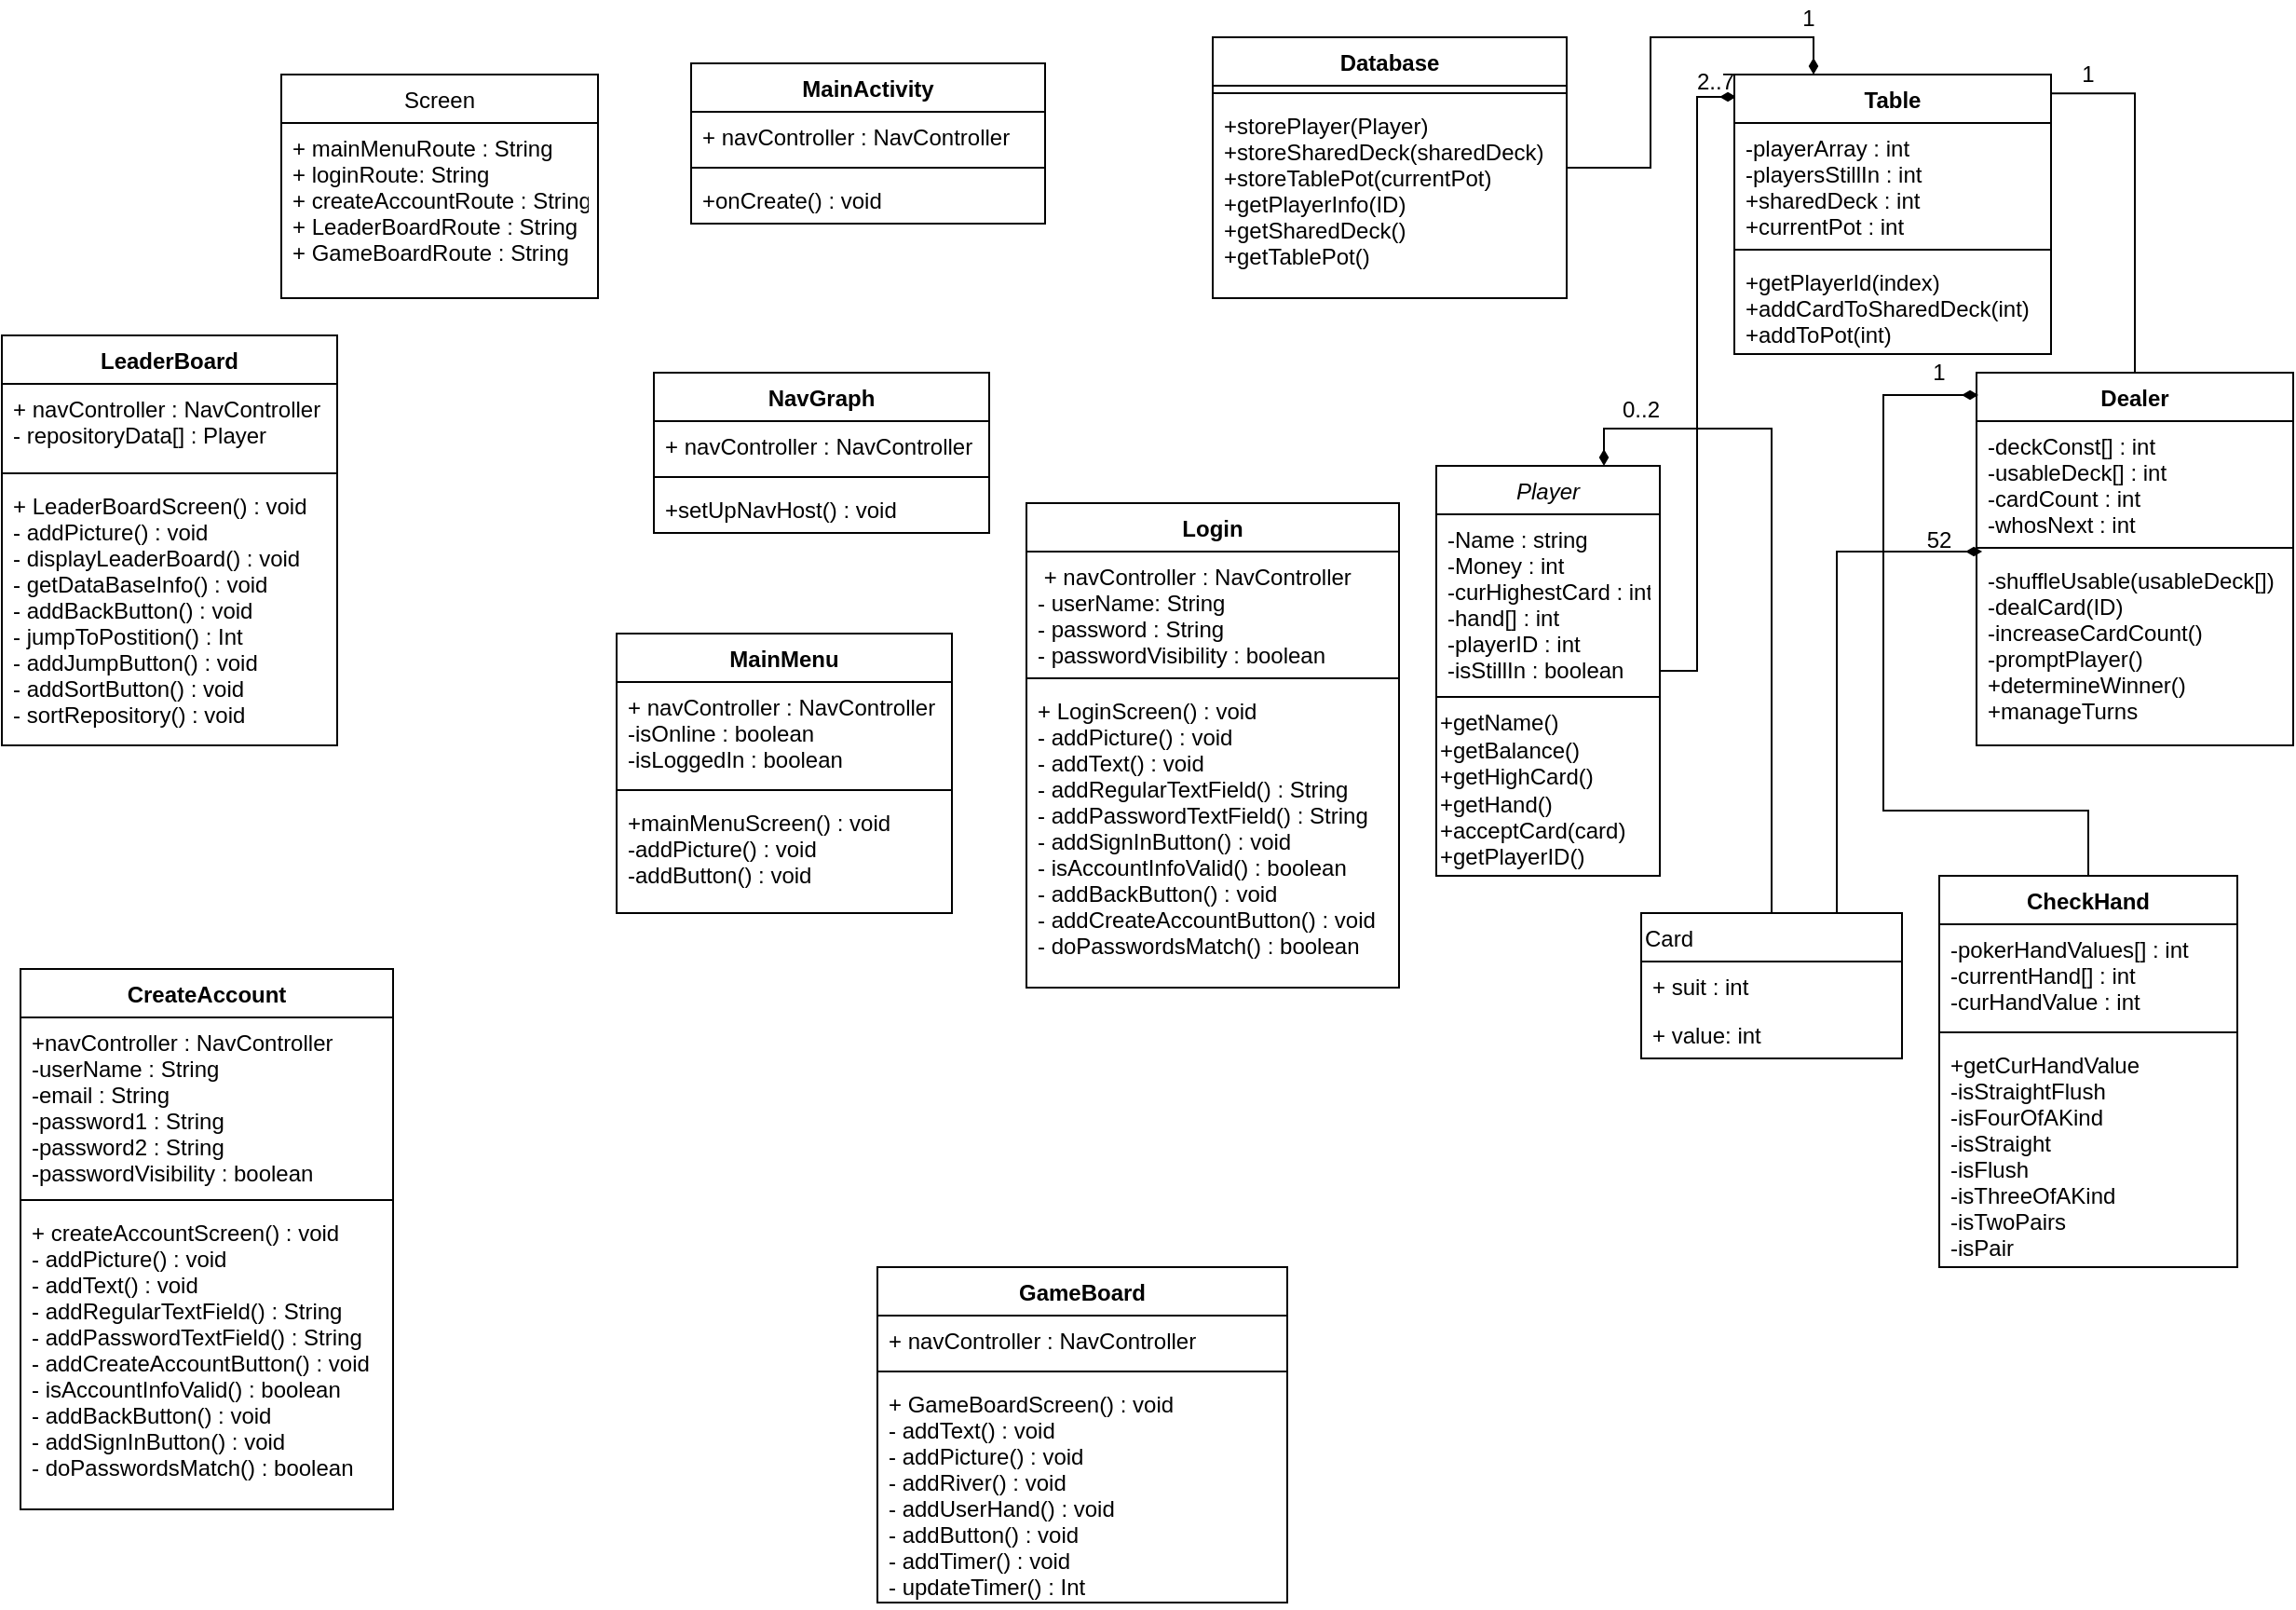 <mxfile version="15.5.8" type="github">
  <diagram id="C5RBs43oDa-KdzZeNtuy" name="Page-1">
    <mxGraphModel dx="2889" dy="1154" grid="1" gridSize="10" guides="1" tooltips="1" connect="1" arrows="1" fold="1" page="1" pageScale="1" pageWidth="827" pageHeight="1169" math="0" shadow="0">
      <root>
        <mxCell id="WIyWlLk6GJQsqaUBKTNV-0" />
        <mxCell id="WIyWlLk6GJQsqaUBKTNV-1" parent="WIyWlLk6GJQsqaUBKTNV-0" />
        <mxCell id="9ceHF2195fWYRe3NCPCn-7" style="edgeStyle=orthogonalEdgeStyle;rounded=0;orthogonalLoop=1;jettySize=auto;html=1;entryX=0.006;entryY=0.08;entryDx=0;entryDy=0;entryPerimeter=0;endArrow=diamondThin;endFill=1;" parent="WIyWlLk6GJQsqaUBKTNV-1" source="zkfFHV4jXpPFQw0GAbJ--0" target="bpY0FPUfjuS7q90EK_zC-18" edge="1">
          <mxGeometry relative="1" as="geometry" />
        </mxCell>
        <mxCell id="zkfFHV4jXpPFQw0GAbJ--0" value="Player" style="swimlane;fontStyle=2;align=center;verticalAlign=top;childLayout=stackLayout;horizontal=1;startSize=26;horizontalStack=0;resizeParent=1;resizeLast=0;collapsible=1;marginBottom=0;rounded=0;shadow=0;strokeWidth=1;" parent="WIyWlLk6GJQsqaUBKTNV-1" vertex="1">
          <mxGeometry x="360" y="330" width="120" height="220" as="geometry">
            <mxRectangle x="230" y="140" width="160" height="26" as="alternateBounds" />
          </mxGeometry>
        </mxCell>
        <mxCell id="bpY0FPUfjuS7q90EK_zC-0" value="-Name : string&#xa;-Money : int&#xa;-curHighestCard : int&#xa;-hand[] : int&#xa;-playerID : int&#xa;-isStillIn : boolean" style="text;align=left;verticalAlign=top;spacingLeft=4;spacingRight=4;overflow=hidden;rotatable=0;points=[[0,0.5],[1,0.5]];portConstraint=eastwest;rounded=0;shadow=0;html=0;" parent="zkfFHV4jXpPFQw0GAbJ--0" vertex="1">
          <mxGeometry y="26" width="120" height="94" as="geometry" />
        </mxCell>
        <mxCell id="zkfFHV4jXpPFQw0GAbJ--4" value="" style="line;html=1;strokeWidth=1;align=left;verticalAlign=middle;spacingTop=-1;spacingLeft=3;spacingRight=3;rotatable=0;labelPosition=right;points=[];portConstraint=eastwest;" parent="zkfFHV4jXpPFQw0GAbJ--0" vertex="1">
          <mxGeometry y="120" width="120" height="8" as="geometry" />
        </mxCell>
        <mxCell id="bpY0FPUfjuS7q90EK_zC-3" value="+getName()&lt;br&gt;+getBalance()&lt;br&gt;+getHighCard()&lt;br&gt;+getHand()&lt;br&gt;+acceptCard(card)&lt;br&gt;+getPlayerID()" style="text;html=1;strokeColor=none;fillColor=none;align=left;verticalAlign=middle;whiteSpace=wrap;rounded=0;" parent="zkfFHV4jXpPFQw0GAbJ--0" vertex="1">
          <mxGeometry y="128" width="120" height="92" as="geometry" />
        </mxCell>
        <mxCell id="9ceHF2195fWYRe3NCPCn-6" style="edgeStyle=orthogonalEdgeStyle;rounded=0;orthogonalLoop=1;jettySize=auto;html=1;entryX=0.994;entryY=0.067;entryDx=0;entryDy=0;entryPerimeter=0;endArrow=diamondThin;endFill=1;" parent="WIyWlLk6GJQsqaUBKTNV-1" source="bpY0FPUfjuS7q90EK_zC-10" target="bpY0FPUfjuS7q90EK_zC-18" edge="1">
          <mxGeometry relative="1" as="geometry" />
        </mxCell>
        <mxCell id="bpY0FPUfjuS7q90EK_zC-10" value="Dealer" style="swimlane;fontStyle=1;align=center;verticalAlign=top;childLayout=stackLayout;horizontal=1;startSize=26;horizontalStack=0;resizeParent=1;resizeParentMax=0;resizeLast=0;collapsible=1;marginBottom=0;" parent="WIyWlLk6GJQsqaUBKTNV-1" vertex="1">
          <mxGeometry x="650" y="280" width="170" height="200" as="geometry" />
        </mxCell>
        <mxCell id="bpY0FPUfjuS7q90EK_zC-11" value="-deckConst[] : int&#xa;-usableDeck[] : int&#xa;-cardCount : int &#xa;-whosNext : int&#xa;" style="text;strokeColor=none;fillColor=none;align=left;verticalAlign=top;spacingLeft=4;spacingRight=4;overflow=hidden;rotatable=0;points=[[0,0.5],[1,0.5]];portConstraint=eastwest;" parent="bpY0FPUfjuS7q90EK_zC-10" vertex="1">
          <mxGeometry y="26" width="170" height="64" as="geometry" />
        </mxCell>
        <mxCell id="bpY0FPUfjuS7q90EK_zC-12" value="" style="line;strokeWidth=1;fillColor=none;align=left;verticalAlign=middle;spacingTop=-1;spacingLeft=3;spacingRight=3;rotatable=0;labelPosition=right;points=[];portConstraint=eastwest;" parent="bpY0FPUfjuS7q90EK_zC-10" vertex="1">
          <mxGeometry y="90" width="170" height="8" as="geometry" />
        </mxCell>
        <mxCell id="bpY0FPUfjuS7q90EK_zC-13" value="-shuffleUsable(usableDeck[])&#xa;-dealCard(ID) &#xa;-increaseCardCount()&#xa;-promptPlayer()&#xa;+determineWinner()&#xa;+manageTurns" style="text;strokeColor=none;fillColor=none;align=left;verticalAlign=top;spacingLeft=4;spacingRight=4;overflow=hidden;rotatable=0;points=[[0,0.5],[1,0.5]];portConstraint=eastwest;" parent="bpY0FPUfjuS7q90EK_zC-10" vertex="1">
          <mxGeometry y="98" width="170" height="102" as="geometry" />
        </mxCell>
        <mxCell id="9ceHF2195fWYRe3NCPCn-12" style="edgeStyle=orthogonalEdgeStyle;rounded=0;orthogonalLoop=1;jettySize=auto;html=1;entryX=0.75;entryY=0;entryDx=0;entryDy=0;endArrow=diamondThin;endFill=1;" parent="WIyWlLk6GJQsqaUBKTNV-1" source="bpY0FPUfjuS7q90EK_zC-14" target="zkfFHV4jXpPFQw0GAbJ--0" edge="1">
          <mxGeometry relative="1" as="geometry" />
        </mxCell>
        <mxCell id="9ceHF2195fWYRe3NCPCn-13" style="edgeStyle=orthogonalEdgeStyle;rounded=0;orthogonalLoop=1;jettySize=auto;html=1;exitX=0.75;exitY=0;exitDx=0;exitDy=0;entryX=0.018;entryY=-0.02;entryDx=0;entryDy=0;entryPerimeter=0;endArrow=diamondThin;endFill=1;" parent="WIyWlLk6GJQsqaUBKTNV-1" source="bpY0FPUfjuS7q90EK_zC-14" target="bpY0FPUfjuS7q90EK_zC-13" edge="1">
          <mxGeometry relative="1" as="geometry" />
        </mxCell>
        <mxCell id="bpY0FPUfjuS7q90EK_zC-14" value="Card" style="swimlane;fontStyle=0;childLayout=stackLayout;horizontal=1;startSize=26;fillColor=none;horizontalStack=0;resizeParent=1;resizeParentMax=0;resizeLast=0;collapsible=1;marginBottom=0;align=left;" parent="WIyWlLk6GJQsqaUBKTNV-1" vertex="1">
          <mxGeometry x="470" y="570" width="140" height="78" as="geometry" />
        </mxCell>
        <mxCell id="bpY0FPUfjuS7q90EK_zC-15" value="+ suit : int" style="text;strokeColor=none;fillColor=none;align=left;verticalAlign=top;spacingLeft=4;spacingRight=4;overflow=hidden;rotatable=0;points=[[0,0.5],[1,0.5]];portConstraint=eastwest;" parent="bpY0FPUfjuS7q90EK_zC-14" vertex="1">
          <mxGeometry y="26" width="140" height="26" as="geometry" />
        </mxCell>
        <mxCell id="bpY0FPUfjuS7q90EK_zC-16" value="+ value: int " style="text;strokeColor=none;fillColor=none;align=left;verticalAlign=top;spacingLeft=4;spacingRight=4;overflow=hidden;rotatable=0;points=[[0,0.5],[1,0.5]];portConstraint=eastwest;" parent="bpY0FPUfjuS7q90EK_zC-14" vertex="1">
          <mxGeometry y="52" width="140" height="26" as="geometry" />
        </mxCell>
        <mxCell id="bpY0FPUfjuS7q90EK_zC-18" value="Table" style="swimlane;fontStyle=1;align=center;verticalAlign=top;childLayout=stackLayout;horizontal=1;startSize=26;horizontalStack=0;resizeParent=1;resizeParentMax=0;resizeLast=0;collapsible=1;marginBottom=0;" parent="WIyWlLk6GJQsqaUBKTNV-1" vertex="1">
          <mxGeometry x="520" y="120" width="170" height="150" as="geometry" />
        </mxCell>
        <mxCell id="bpY0FPUfjuS7q90EK_zC-19" value="-playerArray : int&#xa;-playersStillIn : int&#xa;+sharedDeck : int&#xa;+currentPot : int" style="text;strokeColor=none;fillColor=none;align=left;verticalAlign=top;spacingLeft=4;spacingRight=4;overflow=hidden;rotatable=0;points=[[0,0.5],[1,0.5]];portConstraint=eastwest;" parent="bpY0FPUfjuS7q90EK_zC-18" vertex="1">
          <mxGeometry y="26" width="170" height="64" as="geometry" />
        </mxCell>
        <mxCell id="bpY0FPUfjuS7q90EK_zC-20" value="" style="line;strokeWidth=1;fillColor=none;align=left;verticalAlign=middle;spacingTop=-1;spacingLeft=3;spacingRight=3;rotatable=0;labelPosition=right;points=[];portConstraint=eastwest;" parent="bpY0FPUfjuS7q90EK_zC-18" vertex="1">
          <mxGeometry y="90" width="170" height="8" as="geometry" />
        </mxCell>
        <mxCell id="bpY0FPUfjuS7q90EK_zC-21" value="+getPlayerId(index)&#xa;+addCardToSharedDeck(int)&#xa;+addToPot(int)" style="text;strokeColor=none;fillColor=none;align=left;verticalAlign=top;spacingLeft=4;spacingRight=4;overflow=hidden;rotatable=0;points=[[0,0.5],[1,0.5]];portConstraint=eastwest;" parent="bpY0FPUfjuS7q90EK_zC-18" vertex="1">
          <mxGeometry y="98" width="170" height="52" as="geometry" />
        </mxCell>
        <mxCell id="9ceHF2195fWYRe3NCPCn-10" style="edgeStyle=orthogonalEdgeStyle;rounded=0;orthogonalLoop=1;jettySize=auto;html=1;entryX=0.25;entryY=0;entryDx=0;entryDy=0;endArrow=diamondThin;endFill=1;" parent="WIyWlLk6GJQsqaUBKTNV-1" source="bpY0FPUfjuS7q90EK_zC-22" target="bpY0FPUfjuS7q90EK_zC-18" edge="1">
          <mxGeometry relative="1" as="geometry" />
        </mxCell>
        <mxCell id="bpY0FPUfjuS7q90EK_zC-22" value="Database" style="swimlane;fontStyle=1;align=center;verticalAlign=top;childLayout=stackLayout;horizontal=1;startSize=26;horizontalStack=0;resizeParent=1;resizeParentMax=0;resizeLast=0;collapsible=1;marginBottom=0;" parent="WIyWlLk6GJQsqaUBKTNV-1" vertex="1">
          <mxGeometry x="240" y="100" width="190" height="140" as="geometry" />
        </mxCell>
        <mxCell id="bpY0FPUfjuS7q90EK_zC-24" value="" style="line;strokeWidth=1;fillColor=none;align=left;verticalAlign=middle;spacingTop=-1;spacingLeft=3;spacingRight=3;rotatable=0;labelPosition=right;points=[];portConstraint=eastwest;" parent="bpY0FPUfjuS7q90EK_zC-22" vertex="1">
          <mxGeometry y="26" width="190" height="8" as="geometry" />
        </mxCell>
        <mxCell id="bpY0FPUfjuS7q90EK_zC-25" value="+storePlayer(Player)&#xa;+storeSharedDeck(sharedDeck)&#xa;+storeTablePot(currentPot)&#xa;+getPlayerInfo(ID)&#xa;+getSharedDeck()&#xa;+getTablePot()" style="text;strokeColor=none;fillColor=none;align=left;verticalAlign=top;spacingLeft=4;spacingRight=4;overflow=hidden;rotatable=0;points=[[0,0.5],[1,0.5]];portConstraint=eastwest;" parent="bpY0FPUfjuS7q90EK_zC-22" vertex="1">
          <mxGeometry y="34" width="190" height="106" as="geometry" />
        </mxCell>
        <mxCell id="9ceHF2195fWYRe3NCPCn-11" style="edgeStyle=orthogonalEdgeStyle;rounded=0;orthogonalLoop=1;jettySize=auto;html=1;entryX=0.006;entryY=0.06;entryDx=0;entryDy=0;entryPerimeter=0;endArrow=diamondThin;endFill=1;" parent="WIyWlLk6GJQsqaUBKTNV-1" source="bpY0FPUfjuS7q90EK_zC-27" target="bpY0FPUfjuS7q90EK_zC-10" edge="1">
          <mxGeometry relative="1" as="geometry">
            <Array as="points">
              <mxPoint x="710" y="515" />
              <mxPoint x="600" y="515" />
              <mxPoint x="600" y="292" />
            </Array>
          </mxGeometry>
        </mxCell>
        <mxCell id="bpY0FPUfjuS7q90EK_zC-27" value="CheckHand" style="swimlane;fontStyle=1;align=center;verticalAlign=top;childLayout=stackLayout;horizontal=1;startSize=26;horizontalStack=0;resizeParent=1;resizeParentMax=0;resizeLast=0;collapsible=1;marginBottom=0;" parent="WIyWlLk6GJQsqaUBKTNV-1" vertex="1">
          <mxGeometry x="630" y="550" width="160" height="210" as="geometry" />
        </mxCell>
        <mxCell id="bpY0FPUfjuS7q90EK_zC-28" value="-pokerHandValues[] : int&#xa;-currentHand[] : int&#xa;-curHandValue : int" style="text;strokeColor=none;fillColor=none;align=left;verticalAlign=top;spacingLeft=4;spacingRight=4;overflow=hidden;rotatable=0;points=[[0,0.5],[1,0.5]];portConstraint=eastwest;" parent="bpY0FPUfjuS7q90EK_zC-27" vertex="1">
          <mxGeometry y="26" width="160" height="54" as="geometry" />
        </mxCell>
        <mxCell id="bpY0FPUfjuS7q90EK_zC-29" value="" style="line;strokeWidth=1;fillColor=none;align=left;verticalAlign=middle;spacingTop=-1;spacingLeft=3;spacingRight=3;rotatable=0;labelPosition=right;points=[];portConstraint=eastwest;" parent="bpY0FPUfjuS7q90EK_zC-27" vertex="1">
          <mxGeometry y="80" width="160" height="8" as="geometry" />
        </mxCell>
        <mxCell id="bpY0FPUfjuS7q90EK_zC-30" value="+getCurHandValue&#xa;-isStraightFlush&#xa;-isFourOfAKind&#xa;-isStraight&#xa;-isFlush&#xa;-isThreeOfAKind&#xa;-isTwoPairs&#xa;-isPair" style="text;strokeColor=none;fillColor=none;align=left;verticalAlign=top;spacingLeft=4;spacingRight=4;overflow=hidden;rotatable=0;points=[[0,0.5],[1,0.5]];portConstraint=eastwest;" parent="bpY0FPUfjuS7q90EK_zC-27" vertex="1">
          <mxGeometry y="88" width="160" height="122" as="geometry" />
        </mxCell>
        <mxCell id="9ceHF2195fWYRe3NCPCn-14" value="0..2" style="text;html=1;strokeColor=none;fillColor=none;align=center;verticalAlign=middle;whiteSpace=wrap;rounded=0;" parent="WIyWlLk6GJQsqaUBKTNV-1" vertex="1">
          <mxGeometry x="450" y="290" width="40" height="20" as="geometry" />
        </mxCell>
        <mxCell id="9ceHF2195fWYRe3NCPCn-15" value="52" style="text;html=1;strokeColor=none;fillColor=none;align=center;verticalAlign=middle;whiteSpace=wrap;rounded=0;" parent="WIyWlLk6GJQsqaUBKTNV-1" vertex="1">
          <mxGeometry x="610" y="360" width="40" height="20" as="geometry" />
        </mxCell>
        <mxCell id="9ceHF2195fWYRe3NCPCn-16" value="2..7" style="text;html=1;strokeColor=none;fillColor=none;align=center;verticalAlign=middle;whiteSpace=wrap;rounded=0;" parent="WIyWlLk6GJQsqaUBKTNV-1" vertex="1">
          <mxGeometry x="490" y="114" width="40" height="20" as="geometry" />
        </mxCell>
        <mxCell id="9ceHF2195fWYRe3NCPCn-17" value="1" style="text;html=1;strokeColor=none;fillColor=none;align=center;verticalAlign=middle;whiteSpace=wrap;rounded=0;" parent="WIyWlLk6GJQsqaUBKTNV-1" vertex="1">
          <mxGeometry x="690" y="110" width="40" height="20" as="geometry" />
        </mxCell>
        <mxCell id="9ceHF2195fWYRe3NCPCn-19" value="1" style="text;html=1;strokeColor=none;fillColor=none;align=center;verticalAlign=middle;whiteSpace=wrap;rounded=0;" parent="WIyWlLk6GJQsqaUBKTNV-1" vertex="1">
          <mxGeometry x="540" y="80" width="40" height="20" as="geometry" />
        </mxCell>
        <mxCell id="9ceHF2195fWYRe3NCPCn-21" value="1" style="text;html=1;strokeColor=none;fillColor=none;align=center;verticalAlign=middle;whiteSpace=wrap;rounded=0;" parent="WIyWlLk6GJQsqaUBKTNV-1" vertex="1">
          <mxGeometry x="610" y="270" width="40" height="20" as="geometry" />
        </mxCell>
        <mxCell id="1n4tu3jSyaVlC20lpNSY-0" value="MainActivity" style="swimlane;fontStyle=1;align=center;verticalAlign=top;childLayout=stackLayout;horizontal=1;startSize=26;horizontalStack=0;resizeParent=1;resizeParentMax=0;resizeLast=0;collapsible=1;marginBottom=0;" vertex="1" parent="WIyWlLk6GJQsqaUBKTNV-1">
          <mxGeometry x="-40" y="114" width="190" height="86" as="geometry" />
        </mxCell>
        <mxCell id="1n4tu3jSyaVlC20lpNSY-1" value="+ navController : NavController" style="text;strokeColor=none;fillColor=none;align=left;verticalAlign=top;spacingLeft=4;spacingRight=4;overflow=hidden;rotatable=0;points=[[0,0.5],[1,0.5]];portConstraint=eastwest;" vertex="1" parent="1n4tu3jSyaVlC20lpNSY-0">
          <mxGeometry y="26" width="190" height="26" as="geometry" />
        </mxCell>
        <mxCell id="1n4tu3jSyaVlC20lpNSY-2" value="" style="line;strokeWidth=1;fillColor=none;align=left;verticalAlign=middle;spacingTop=-1;spacingLeft=3;spacingRight=3;rotatable=0;labelPosition=right;points=[];portConstraint=eastwest;" vertex="1" parent="1n4tu3jSyaVlC20lpNSY-0">
          <mxGeometry y="52" width="190" height="8" as="geometry" />
        </mxCell>
        <mxCell id="1n4tu3jSyaVlC20lpNSY-3" value="+onCreate() : void" style="text;strokeColor=none;fillColor=none;align=left;verticalAlign=top;spacingLeft=4;spacingRight=4;overflow=hidden;rotatable=0;points=[[0,0.5],[1,0.5]];portConstraint=eastwest;" vertex="1" parent="1n4tu3jSyaVlC20lpNSY-0">
          <mxGeometry y="60" width="190" height="26" as="geometry" />
        </mxCell>
        <mxCell id="1n4tu3jSyaVlC20lpNSY-4" value="NavGraph" style="swimlane;fontStyle=1;align=center;verticalAlign=top;childLayout=stackLayout;horizontal=1;startSize=26;horizontalStack=0;resizeParent=1;resizeParentMax=0;resizeLast=0;collapsible=1;marginBottom=0;" vertex="1" parent="WIyWlLk6GJQsqaUBKTNV-1">
          <mxGeometry x="-60" y="280" width="180" height="86" as="geometry" />
        </mxCell>
        <mxCell id="1n4tu3jSyaVlC20lpNSY-5" value="+ navController : NavController" style="text;strokeColor=none;fillColor=none;align=left;verticalAlign=top;spacingLeft=4;spacingRight=4;overflow=hidden;rotatable=0;points=[[0,0.5],[1,0.5]];portConstraint=eastwest;" vertex="1" parent="1n4tu3jSyaVlC20lpNSY-4">
          <mxGeometry y="26" width="180" height="26" as="geometry" />
        </mxCell>
        <mxCell id="1n4tu3jSyaVlC20lpNSY-6" value="" style="line;strokeWidth=1;fillColor=none;align=left;verticalAlign=middle;spacingTop=-1;spacingLeft=3;spacingRight=3;rotatable=0;labelPosition=right;points=[];portConstraint=eastwest;" vertex="1" parent="1n4tu3jSyaVlC20lpNSY-4">
          <mxGeometry y="52" width="180" height="8" as="geometry" />
        </mxCell>
        <mxCell id="1n4tu3jSyaVlC20lpNSY-7" value="+setUpNavHost() : void" style="text;strokeColor=none;fillColor=none;align=left;verticalAlign=top;spacingLeft=4;spacingRight=4;overflow=hidden;rotatable=0;points=[[0,0.5],[1,0.5]];portConstraint=eastwest;" vertex="1" parent="1n4tu3jSyaVlC20lpNSY-4">
          <mxGeometry y="60" width="180" height="26" as="geometry" />
        </mxCell>
        <mxCell id="1n4tu3jSyaVlC20lpNSY-9" value="MainMenu" style="swimlane;fontStyle=1;align=center;verticalAlign=top;childLayout=stackLayout;horizontal=1;startSize=26;horizontalStack=0;resizeParent=1;resizeParentMax=0;resizeLast=0;collapsible=1;marginBottom=0;" vertex="1" parent="WIyWlLk6GJQsqaUBKTNV-1">
          <mxGeometry x="-80" y="420" width="180" height="150" as="geometry" />
        </mxCell>
        <mxCell id="1n4tu3jSyaVlC20lpNSY-10" value="+ navController : NavController&#xa;-isOnline : boolean&#xa;-isLoggedIn : boolean" style="text;strokeColor=none;fillColor=none;align=left;verticalAlign=top;spacingLeft=4;spacingRight=4;overflow=hidden;rotatable=0;points=[[0,0.5],[1,0.5]];portConstraint=eastwest;" vertex="1" parent="1n4tu3jSyaVlC20lpNSY-9">
          <mxGeometry y="26" width="180" height="54" as="geometry" />
        </mxCell>
        <mxCell id="1n4tu3jSyaVlC20lpNSY-11" value="" style="line;strokeWidth=1;fillColor=none;align=left;verticalAlign=middle;spacingTop=-1;spacingLeft=3;spacingRight=3;rotatable=0;labelPosition=right;points=[];portConstraint=eastwest;" vertex="1" parent="1n4tu3jSyaVlC20lpNSY-9">
          <mxGeometry y="80" width="180" height="8" as="geometry" />
        </mxCell>
        <mxCell id="1n4tu3jSyaVlC20lpNSY-12" value="+mainMenuScreen() : void&#xa;-addPicture() : void&#xa;-addButton() : void" style="text;strokeColor=none;fillColor=none;align=left;verticalAlign=top;spacingLeft=4;spacingRight=4;overflow=hidden;rotatable=0;points=[[0,0.5],[1,0.5]];portConstraint=eastwest;" vertex="1" parent="1n4tu3jSyaVlC20lpNSY-9">
          <mxGeometry y="88" width="180" height="62" as="geometry" />
        </mxCell>
        <mxCell id="1n4tu3jSyaVlC20lpNSY-13" value="CreateAccount" style="swimlane;fontStyle=1;align=center;verticalAlign=top;childLayout=stackLayout;horizontal=1;startSize=26;horizontalStack=0;resizeParent=1;resizeParentMax=0;resizeLast=0;collapsible=1;marginBottom=0;" vertex="1" parent="WIyWlLk6GJQsqaUBKTNV-1">
          <mxGeometry x="-400" y="600" width="200" height="290" as="geometry" />
        </mxCell>
        <mxCell id="1n4tu3jSyaVlC20lpNSY-14" value="+navController : NavController&#xa;-userName : String&#xa;-email : String&#xa;-password1 : String&#xa;-password2 : String&#xa;-passwordVisibility : boolean" style="text;strokeColor=none;fillColor=none;align=left;verticalAlign=top;spacingLeft=4;spacingRight=4;overflow=hidden;rotatable=0;points=[[0,0.5],[1,0.5]];portConstraint=eastwest;" vertex="1" parent="1n4tu3jSyaVlC20lpNSY-13">
          <mxGeometry y="26" width="200" height="94" as="geometry" />
        </mxCell>
        <mxCell id="1n4tu3jSyaVlC20lpNSY-15" value="" style="line;strokeWidth=1;fillColor=none;align=left;verticalAlign=middle;spacingTop=-1;spacingLeft=3;spacingRight=3;rotatable=0;labelPosition=right;points=[];portConstraint=eastwest;" vertex="1" parent="1n4tu3jSyaVlC20lpNSY-13">
          <mxGeometry y="120" width="200" height="8" as="geometry" />
        </mxCell>
        <mxCell id="1n4tu3jSyaVlC20lpNSY-16" value="+ createAccountScreen() : void&#xa;- addPicture() : void&#xa;- addText() : void &#xa;- addRegularTextField() : String&#xa;- addPasswordTextField() : String&#xa;- addCreateAccountButton() : void&#xa;- isAccountInfoValid() : boolean&#xa;- addBackButton() : void&#xa;- addSignInButton() : void&#xa;- doPasswordsMatch() : boolean&#xa;" style="text;strokeColor=none;fillColor=none;align=left;verticalAlign=top;spacingLeft=4;spacingRight=4;overflow=hidden;rotatable=0;points=[[0,0.5],[1,0.5]];portConstraint=eastwest;" vertex="1" parent="1n4tu3jSyaVlC20lpNSY-13">
          <mxGeometry y="128" width="200" height="162" as="geometry" />
        </mxCell>
        <mxCell id="1n4tu3jSyaVlC20lpNSY-17" value="Login" style="swimlane;fontStyle=1;align=center;verticalAlign=top;childLayout=stackLayout;horizontal=1;startSize=26;horizontalStack=0;resizeParent=1;resizeParentMax=0;resizeLast=0;collapsible=1;marginBottom=0;" vertex="1" parent="WIyWlLk6GJQsqaUBKTNV-1">
          <mxGeometry x="140" y="350" width="200" height="260" as="geometry" />
        </mxCell>
        <mxCell id="1n4tu3jSyaVlC20lpNSY-18" value=" + navController : NavController&#xa;- userName: String &#xa;- password : String&#xa;- passwordVisibility : boolean" style="text;strokeColor=none;fillColor=none;align=left;verticalAlign=top;spacingLeft=4;spacingRight=4;overflow=hidden;rotatable=0;points=[[0,0.5],[1,0.5]];portConstraint=eastwest;" vertex="1" parent="1n4tu3jSyaVlC20lpNSY-17">
          <mxGeometry y="26" width="200" height="64" as="geometry" />
        </mxCell>
        <mxCell id="1n4tu3jSyaVlC20lpNSY-19" value="" style="line;strokeWidth=1;fillColor=none;align=left;verticalAlign=middle;spacingTop=-1;spacingLeft=3;spacingRight=3;rotatable=0;labelPosition=right;points=[];portConstraint=eastwest;" vertex="1" parent="1n4tu3jSyaVlC20lpNSY-17">
          <mxGeometry y="90" width="200" height="8" as="geometry" />
        </mxCell>
        <mxCell id="1n4tu3jSyaVlC20lpNSY-20" value="+ LoginScreen() : void&#xa;- addPicture() : void&#xa;- addText() : void &#xa;- addRegularTextField() : String&#xa;- addPasswordTextField() : String&#xa;- addSignInButton() : void&#xa;- isAccountInfoValid() : boolean&#xa;- addBackButton() : void&#xa;- addCreateAccountButton() : void&#xa;- doPasswordsMatch() : boolean" style="text;strokeColor=none;fillColor=none;align=left;verticalAlign=top;spacingLeft=4;spacingRight=4;overflow=hidden;rotatable=0;points=[[0,0.5],[1,0.5]];portConstraint=eastwest;" vertex="1" parent="1n4tu3jSyaVlC20lpNSY-17">
          <mxGeometry y="98" width="200" height="162" as="geometry" />
        </mxCell>
        <mxCell id="1n4tu3jSyaVlC20lpNSY-21" value="Screen" style="swimlane;fontStyle=0;childLayout=stackLayout;horizontal=1;startSize=26;fillColor=none;horizontalStack=0;resizeParent=1;resizeParentMax=0;resizeLast=0;collapsible=1;marginBottom=0;" vertex="1" parent="WIyWlLk6GJQsqaUBKTNV-1">
          <mxGeometry x="-260" y="120" width="170" height="120" as="geometry" />
        </mxCell>
        <mxCell id="1n4tu3jSyaVlC20lpNSY-22" value="+ mainMenuRoute : String&#xa;+ loginRoute: String&#xa;+ createAccountRoute : String&#xa;+ LeaderBoardRoute : String&#xa;+ GameBoardRoute : String" style="text;strokeColor=none;fillColor=none;align=left;verticalAlign=top;spacingLeft=4;spacingRight=4;overflow=hidden;rotatable=0;points=[[0,0.5],[1,0.5]];portConstraint=eastwest;" vertex="1" parent="1n4tu3jSyaVlC20lpNSY-21">
          <mxGeometry y="26" width="170" height="94" as="geometry" />
        </mxCell>
        <mxCell id="1n4tu3jSyaVlC20lpNSY-25" value="LeaderBoard" style="swimlane;fontStyle=1;align=center;verticalAlign=top;childLayout=stackLayout;horizontal=1;startSize=26;horizontalStack=0;resizeParent=1;resizeParentMax=0;resizeLast=0;collapsible=1;marginBottom=0;" vertex="1" parent="WIyWlLk6GJQsqaUBKTNV-1">
          <mxGeometry x="-410" y="260" width="180" height="220" as="geometry" />
        </mxCell>
        <mxCell id="1n4tu3jSyaVlC20lpNSY-26" value="+ navController : NavController&#xa;- repositoryData[] : Player" style="text;strokeColor=none;fillColor=none;align=left;verticalAlign=top;spacingLeft=4;spacingRight=4;overflow=hidden;rotatable=0;points=[[0,0.5],[1,0.5]];portConstraint=eastwest;" vertex="1" parent="1n4tu3jSyaVlC20lpNSY-25">
          <mxGeometry y="26" width="180" height="44" as="geometry" />
        </mxCell>
        <mxCell id="1n4tu3jSyaVlC20lpNSY-27" value="" style="line;strokeWidth=1;fillColor=none;align=left;verticalAlign=middle;spacingTop=-1;spacingLeft=3;spacingRight=3;rotatable=0;labelPosition=right;points=[];portConstraint=eastwest;" vertex="1" parent="1n4tu3jSyaVlC20lpNSY-25">
          <mxGeometry y="70" width="180" height="8" as="geometry" />
        </mxCell>
        <mxCell id="1n4tu3jSyaVlC20lpNSY-28" value="+ LeaderBoardScreen() : void&#xa;- addPicture() : void&#xa;- displayLeaderBoard() : void&#xa;- getDataBaseInfo() : void&#xa;- addBackButton() : void &#xa;- jumpToPostition() : Int&#xa;- addJumpButton() : void&#xa;- addSortButton() : void&#xa;- sortRepository() : void" style="text;strokeColor=none;fillColor=none;align=left;verticalAlign=top;spacingLeft=4;spacingRight=4;overflow=hidden;rotatable=0;points=[[0,0.5],[1,0.5]];portConstraint=eastwest;" vertex="1" parent="1n4tu3jSyaVlC20lpNSY-25">
          <mxGeometry y="78" width="180" height="142" as="geometry" />
        </mxCell>
        <mxCell id="1n4tu3jSyaVlC20lpNSY-29" value="GameBoard" style="swimlane;fontStyle=1;align=center;verticalAlign=top;childLayout=stackLayout;horizontal=1;startSize=26;horizontalStack=0;resizeParent=1;resizeParentMax=0;resizeLast=0;collapsible=1;marginBottom=0;" vertex="1" parent="WIyWlLk6GJQsqaUBKTNV-1">
          <mxGeometry x="60" y="760" width="220" height="180" as="geometry" />
        </mxCell>
        <mxCell id="1n4tu3jSyaVlC20lpNSY-30" value="+ navController : NavController" style="text;strokeColor=none;fillColor=none;align=left;verticalAlign=top;spacingLeft=4;spacingRight=4;overflow=hidden;rotatable=0;points=[[0,0.5],[1,0.5]];portConstraint=eastwest;" vertex="1" parent="1n4tu3jSyaVlC20lpNSY-29">
          <mxGeometry y="26" width="220" height="26" as="geometry" />
        </mxCell>
        <mxCell id="1n4tu3jSyaVlC20lpNSY-31" value="" style="line;strokeWidth=1;fillColor=none;align=left;verticalAlign=middle;spacingTop=-1;spacingLeft=3;spacingRight=3;rotatable=0;labelPosition=right;points=[];portConstraint=eastwest;" vertex="1" parent="1n4tu3jSyaVlC20lpNSY-29">
          <mxGeometry y="52" width="220" height="8" as="geometry" />
        </mxCell>
        <mxCell id="1n4tu3jSyaVlC20lpNSY-32" value="+ GameBoardScreen() : void&#xa;- addText() : void &#xa;- addPicture() : void &#xa;- addRiver() : void &#xa;- addUserHand() : void &#xa;- addButton() : void &#xa;- addTimer() : void &#xa;- updateTimer() : Int " style="text;strokeColor=none;fillColor=none;align=left;verticalAlign=top;spacingLeft=4;spacingRight=4;overflow=hidden;rotatable=0;points=[[0,0.5],[1,0.5]];portConstraint=eastwest;" vertex="1" parent="1n4tu3jSyaVlC20lpNSY-29">
          <mxGeometry y="60" width="220" height="120" as="geometry" />
        </mxCell>
      </root>
    </mxGraphModel>
  </diagram>
</mxfile>
